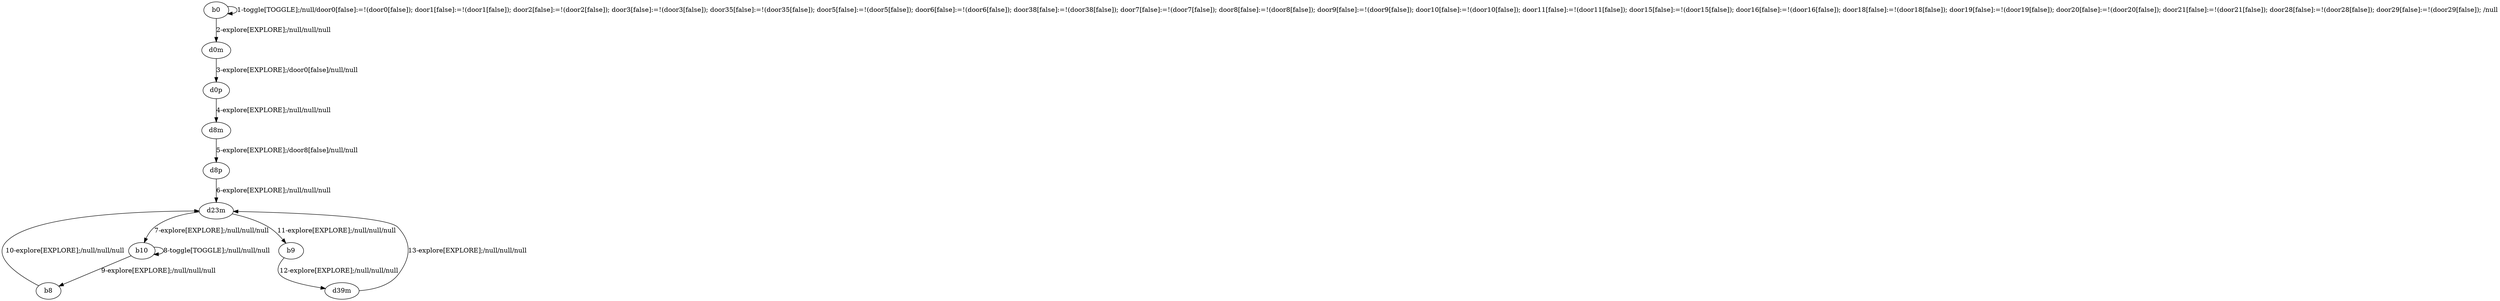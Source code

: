 # Total number of goals covered by this test: 6
# b10 --> b8
# b9 --> d39m
# b8 --> d23m
# d39m --> d23m
# b10 --> b10
# d23m --> b9

digraph g {
"b0" -> "b0" [label = "1-toggle[TOGGLE];/null/door0[false]:=!(door0[false]); door1[false]:=!(door1[false]); door2[false]:=!(door2[false]); door3[false]:=!(door3[false]); door35[false]:=!(door35[false]); door5[false]:=!(door5[false]); door6[false]:=!(door6[false]); door38[false]:=!(door38[false]); door7[false]:=!(door7[false]); door8[false]:=!(door8[false]); door9[false]:=!(door9[false]); door10[false]:=!(door10[false]); door11[false]:=!(door11[false]); door15[false]:=!(door15[false]); door16[false]:=!(door16[false]); door18[false]:=!(door18[false]); door19[false]:=!(door19[false]); door20[false]:=!(door20[false]); door21[false]:=!(door21[false]); door28[false]:=!(door28[false]); door29[false]:=!(door29[false]); /null"];
"b0" -> "d0m" [label = "2-explore[EXPLORE];/null/null/null"];
"d0m" -> "d0p" [label = "3-explore[EXPLORE];/door0[false]/null/null"];
"d0p" -> "d8m" [label = "4-explore[EXPLORE];/null/null/null"];
"d8m" -> "d8p" [label = "5-explore[EXPLORE];/door8[false]/null/null"];
"d8p" -> "d23m" [label = "6-explore[EXPLORE];/null/null/null"];
"d23m" -> "b10" [label = "7-explore[EXPLORE];/null/null/null"];
"b10" -> "b10" [label = "8-toggle[TOGGLE];/null/null/null"];
"b10" -> "b8" [label = "9-explore[EXPLORE];/null/null/null"];
"b8" -> "d23m" [label = "10-explore[EXPLORE];/null/null/null"];
"d23m" -> "b9" [label = "11-explore[EXPLORE];/null/null/null"];
"b9" -> "d39m" [label = "12-explore[EXPLORE];/null/null/null"];
"d39m" -> "d23m" [label = "13-explore[EXPLORE];/null/null/null"];
}